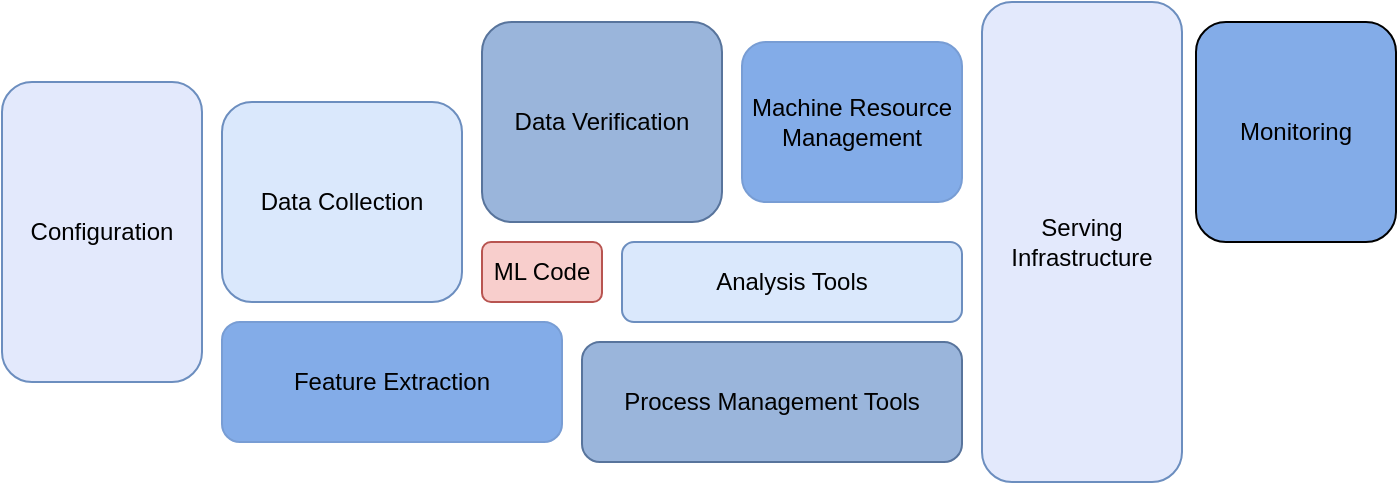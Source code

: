<mxfile version="20.8.16" type="device"><diagram name="Seite-1" id="etC2ij1LnTKjosMqtqcl"><mxGraphModel dx="912" dy="674" grid="1" gridSize="10" guides="1" tooltips="1" connect="1" arrows="1" fold="1" page="1" pageScale="1" pageWidth="827" pageHeight="1169" math="0" shadow="0"><root><mxCell id="0"/><mxCell id="1" parent="0"/><mxCell id="8Vieekj4oiKSKP4b_cnB-1" value="Feature Extraction" style="rounded=1;whiteSpace=wrap;html=1;fillColor=#83ACE8;strokeColor=#789DD4;" vertex="1" parent="1"><mxGeometry x="170" y="340" width="170" height="60" as="geometry"/></mxCell><mxCell id="8Vieekj4oiKSKP4b_cnB-2" value="ML Code" style="rounded=1;whiteSpace=wrap;html=1;fillColor=#f8cecc;strokeColor=#b85450;" vertex="1" parent="1"><mxGeometry x="300" y="300" width="60" height="30" as="geometry"/></mxCell><mxCell id="8Vieekj4oiKSKP4b_cnB-3" value="Configuration" style="rounded=1;whiteSpace=wrap;html=1;fillColor=#E3E9FC;strokeColor=#6c8ebf;" vertex="1" parent="1"><mxGeometry x="60" y="220" width="100" height="150" as="geometry"/></mxCell><mxCell id="8Vieekj4oiKSKP4b_cnB-4" value="Data Verification" style="rounded=1;whiteSpace=wrap;html=1;fillColor=#9ab5db;strokeColor=#58749C;gradientColor=none;" vertex="1" parent="1"><mxGeometry x="300" y="190" width="120" height="100" as="geometry"/></mxCell><mxCell id="8Vieekj4oiKSKP4b_cnB-5" value="Data Collection" style="rounded=1;whiteSpace=wrap;html=1;fillColor=#DAE8FC;strokeColor=#6c8ebf;" vertex="1" parent="1"><mxGeometry x="170" y="230" width="120" height="100" as="geometry"/></mxCell><mxCell id="8Vieekj4oiKSKP4b_cnB-6" value="Machine Resource Management" style="rounded=1;whiteSpace=wrap;html=1;fillColor=#83ACE8;strokeColor=#789DD4;" vertex="1" parent="1"><mxGeometry x="430" y="200" width="110" height="80" as="geometry"/></mxCell><mxCell id="8Vieekj4oiKSKP4b_cnB-7" value="Analysis Tools" style="rounded=1;whiteSpace=wrap;html=1;fillColor=#DAE8FC;strokeColor=#6c8ebf;" vertex="1" parent="1"><mxGeometry x="370" y="300" width="170" height="40" as="geometry"/></mxCell><mxCell id="8Vieekj4oiKSKP4b_cnB-8" value="Process Management Tools" style="rounded=1;whiteSpace=wrap;html=1;fillColor=#9ab5db;strokeColor=#58749C;gradientColor=none;" vertex="1" parent="1"><mxGeometry x="350" y="350" width="190" height="60" as="geometry"/></mxCell><mxCell id="8Vieekj4oiKSKP4b_cnB-9" value="Serving Infrastructure" style="rounded=1;whiteSpace=wrap;html=1;fillColor=#E3E9FC;strokeColor=#6c8ebf;" vertex="1" parent="1"><mxGeometry x="550" y="180" width="100" height="240" as="geometry"/></mxCell><mxCell id="8Vieekj4oiKSKP4b_cnB-11" value="Monitoring" style="rounded=1;whiteSpace=wrap;html=1;fillColor=#83ACE8;" vertex="1" parent="1"><mxGeometry x="657" y="190" width="100" height="110" as="geometry"/></mxCell></root></mxGraphModel></diagram></mxfile>
